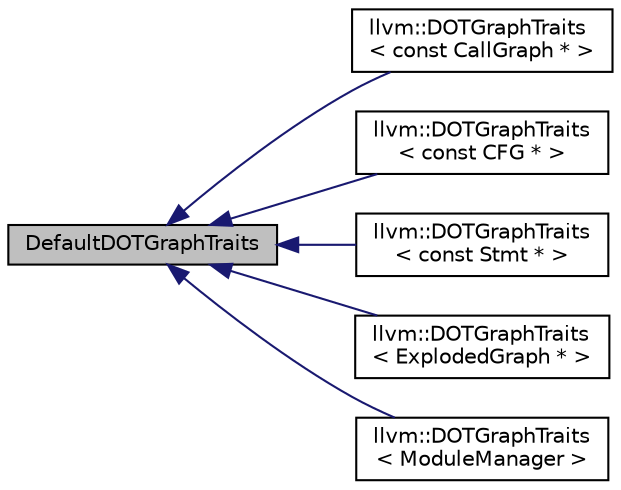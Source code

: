 digraph "DefaultDOTGraphTraits"
{
 // LATEX_PDF_SIZE
  bgcolor="transparent";
  edge [fontname="Helvetica",fontsize="10",labelfontname="Helvetica",labelfontsize="10"];
  node [fontname="Helvetica",fontsize="10",shape=record];
  rankdir="LR";
  Node1 [label="DefaultDOTGraphTraits",height=0.2,width=0.4,color="black", fillcolor="grey75", style="filled", fontcolor="black",tooltip=" "];
  Node1 -> Node2 [dir="back",color="midnightblue",fontsize="10",style="solid",fontname="Helvetica"];
  Node2 [label="llvm::DOTGraphTraits\l\< const CallGraph * \>",height=0.2,width=0.4,color="black",URL="$structllvm_1_1DOTGraphTraits_3_01const_01CallGraph_01_5_01_4.html",tooltip=" "];
  Node1 -> Node3 [dir="back",color="midnightblue",fontsize="10",style="solid",fontname="Helvetica"];
  Node3 [label="llvm::DOTGraphTraits\l\< const CFG * \>",height=0.2,width=0.4,color="black",URL="$structllvm_1_1DOTGraphTraits_3_01const_01CFG_01_5_01_4.html",tooltip=" "];
  Node1 -> Node4 [dir="back",color="midnightblue",fontsize="10",style="solid",fontname="Helvetica"];
  Node4 [label="llvm::DOTGraphTraits\l\< const Stmt * \>",height=0.2,width=0.4,color="black",URL="$structllvm_1_1DOTGraphTraits_3_01const_01Stmt_01_5_01_4.html",tooltip=" "];
  Node1 -> Node5 [dir="back",color="midnightblue",fontsize="10",style="solid",fontname="Helvetica"];
  Node5 [label="llvm::DOTGraphTraits\l\< ExplodedGraph * \>",height=0.2,width=0.4,color="black",URL="$structllvm_1_1DOTGraphTraits_3_01ExplodedGraph_01_5_01_4.html",tooltip=" "];
  Node1 -> Node6 [dir="back",color="midnightblue",fontsize="10",style="solid",fontname="Helvetica"];
  Node6 [label="llvm::DOTGraphTraits\l\< ModuleManager \>",height=0.2,width=0.4,color="black",URL="$structllvm_1_1DOTGraphTraits_3_01ModuleManager_01_4.html",tooltip=" "];
}
